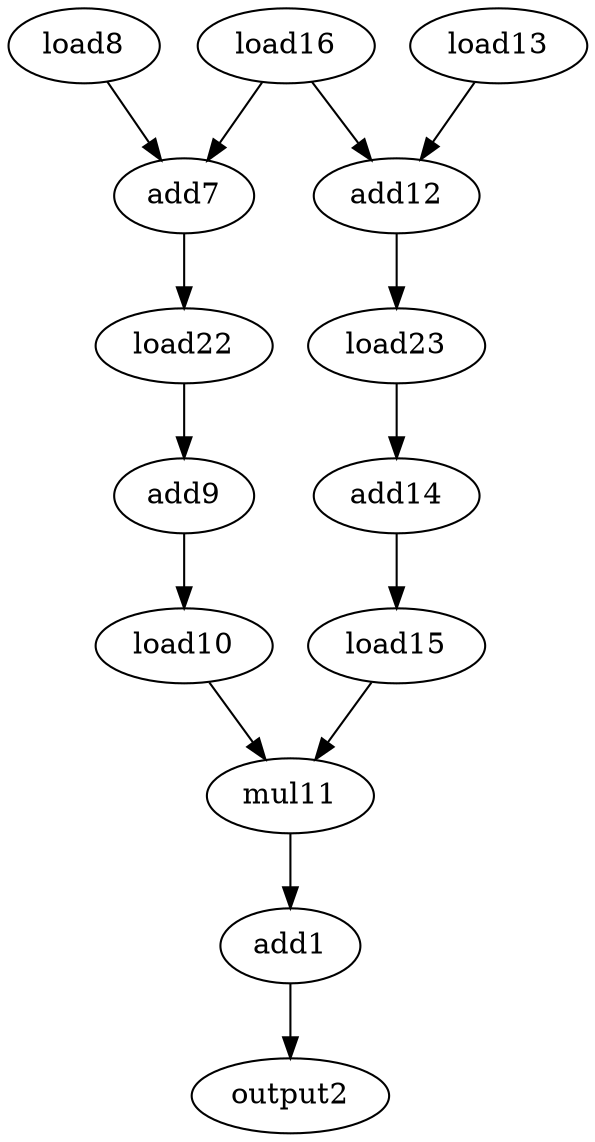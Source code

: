 digraph G {
load16[op_code=SELECT];
load8[op_code=load];
load13[op_code=load];
add7[op_code=add];
add12[op_code=add];
load23[op_code=load];
load22[op_code=load];
add9[op_code=add];
add14[op_code=add];
load10[op_code=load];
load15[op_code=load];
mul11[op_code=mul];
add1[op_code=add];
output2[op_code=output];
load16->add7[operand=0]; //SELECT->add
load16->add12[operand=0]; //SELECT->add
load8->add7[operand=1]; //load->add
load13->add12[operand=1]; //load->add
add7->load22[operand=0]; //add->load
add12->load23[operand=0]; //add->load
load23->add14[operand=0]; //load->add
load22->add9[operand=0]; //load->add
add9->load10[operand=0]; //add->load
add14->load15[operand=0]; //add->load
load10->mul11[operand=0]; //load->mul
load15->mul11[operand=1]; //load->mul
mul11->add1[operand=0]; //mul->add
add1->output2[operand=0]; //add->output
}
